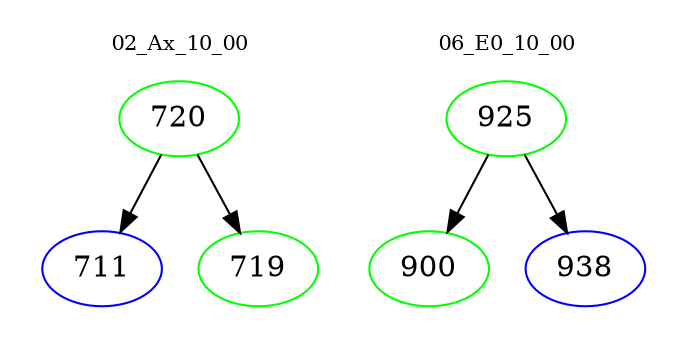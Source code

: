 digraph{
subgraph cluster_0 {
color = white
label = "02_Ax_10_00";
fontsize=10;
T0_720 [label="720", color="green"]
T0_720 -> T0_711 [color="black"]
T0_711 [label="711", color="blue"]
T0_720 -> T0_719 [color="black"]
T0_719 [label="719", color="green"]
}
subgraph cluster_1 {
color = white
label = "06_E0_10_00";
fontsize=10;
T1_925 [label="925", color="green"]
T1_925 -> T1_900 [color="black"]
T1_900 [label="900", color="green"]
T1_925 -> T1_938 [color="black"]
T1_938 [label="938", color="blue"]
}
}

